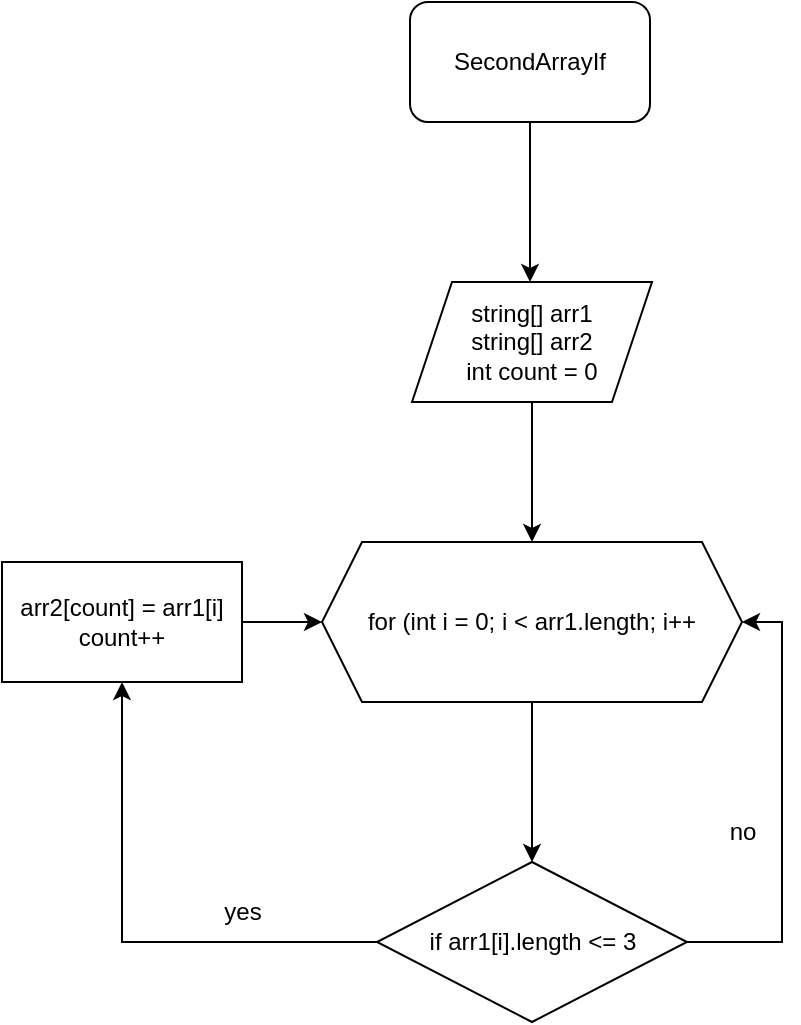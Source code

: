 <mxfile version="21.0.8" type="device"><diagram name="Страница 1" id="fMqtAmso5fv_P8j-EBFc"><mxGraphModel dx="1434" dy="764" grid="1" gridSize="10" guides="1" tooltips="1" connect="1" arrows="1" fold="1" page="1" pageScale="1" pageWidth="827" pageHeight="1169" math="0" shadow="0"><root><mxCell id="0"/><mxCell id="1" parent="0"/><mxCell id="Fx170dJigRF68pin9UaC-3" value="" style="edgeStyle=orthogonalEdgeStyle;rounded=0;orthogonalLoop=1;jettySize=auto;html=1;" edge="1" parent="1" source="Fx170dJigRF68pin9UaC-1"><mxGeometry relative="1" as="geometry"><mxPoint x="414" y="230" as="targetPoint"/></mxGeometry></mxCell><mxCell id="Fx170dJigRF68pin9UaC-1" value="SecondArrayIf" style="rounded=1;whiteSpace=wrap;html=1;" vertex="1" parent="1"><mxGeometry x="354" y="90" width="120" height="60" as="geometry"/></mxCell><mxCell id="Fx170dJigRF68pin9UaC-7" value="" style="edgeStyle=orthogonalEdgeStyle;rounded=0;orthogonalLoop=1;jettySize=auto;html=1;" edge="1" parent="1" source="Fx170dJigRF68pin9UaC-4" target="Fx170dJigRF68pin9UaC-6"><mxGeometry relative="1" as="geometry"/></mxCell><mxCell id="Fx170dJigRF68pin9UaC-4" value="string[] arr1&lt;br&gt;string[] arr2&lt;br&gt;int count = 0" style="shape=parallelogram;perimeter=parallelogramPerimeter;whiteSpace=wrap;html=1;fixedSize=1;" vertex="1" parent="1"><mxGeometry x="355" y="230" width="120" height="60" as="geometry"/></mxCell><mxCell id="Fx170dJigRF68pin9UaC-9" value="" style="edgeStyle=orthogonalEdgeStyle;rounded=0;orthogonalLoop=1;jettySize=auto;html=1;" edge="1" parent="1" source="Fx170dJigRF68pin9UaC-6" target="Fx170dJigRF68pin9UaC-8"><mxGeometry relative="1" as="geometry"/></mxCell><mxCell id="Fx170dJigRF68pin9UaC-6" value="for (int i = 0; i &amp;lt; arr1.length; i++" style="shape=hexagon;perimeter=hexagonPerimeter2;whiteSpace=wrap;html=1;fixedSize=1;" vertex="1" parent="1"><mxGeometry x="310" y="360" width="210" height="80" as="geometry"/></mxCell><mxCell id="Fx170dJigRF68pin9UaC-10" style="edgeStyle=orthogonalEdgeStyle;rounded=0;orthogonalLoop=1;jettySize=auto;html=1;entryX=1;entryY=0.5;entryDx=0;entryDy=0;" edge="1" parent="1" source="Fx170dJigRF68pin9UaC-8" target="Fx170dJigRF68pin9UaC-6"><mxGeometry relative="1" as="geometry"><mxPoint x="580" y="400" as="targetPoint"/><Array as="points"><mxPoint x="540" y="560"/><mxPoint x="540" y="400"/></Array></mxGeometry></mxCell><mxCell id="Fx170dJigRF68pin9UaC-12" style="edgeStyle=orthogonalEdgeStyle;rounded=0;orthogonalLoop=1;jettySize=auto;html=1;entryX=0.5;entryY=1;entryDx=0;entryDy=0;" edge="1" parent="1" source="Fx170dJigRF68pin9UaC-8" target="Fx170dJigRF68pin9UaC-13"><mxGeometry relative="1" as="geometry"><mxPoint x="170" y="560" as="targetPoint"/></mxGeometry></mxCell><mxCell id="Fx170dJigRF68pin9UaC-8" value="if arr1[i].length &amp;lt;= 3" style="rhombus;whiteSpace=wrap;html=1;" vertex="1" parent="1"><mxGeometry x="337.5" y="520" width="155" height="80" as="geometry"/></mxCell><mxCell id="Fx170dJigRF68pin9UaC-11" value="no" style="text;html=1;align=center;verticalAlign=middle;resizable=0;points=[];autosize=1;strokeColor=none;fillColor=none;" vertex="1" parent="1"><mxGeometry x="500" y="490" width="40" height="30" as="geometry"/></mxCell><mxCell id="Fx170dJigRF68pin9UaC-14" style="edgeStyle=orthogonalEdgeStyle;rounded=0;orthogonalLoop=1;jettySize=auto;html=1;entryX=0;entryY=0.5;entryDx=0;entryDy=0;" edge="1" parent="1" source="Fx170dJigRF68pin9UaC-13" target="Fx170dJigRF68pin9UaC-6"><mxGeometry relative="1" as="geometry"/></mxCell><mxCell id="Fx170dJigRF68pin9UaC-13" value="arr2[count] = arr1[i]&lt;br&gt;count++" style="rounded=0;whiteSpace=wrap;html=1;" vertex="1" parent="1"><mxGeometry x="150" y="370" width="120" height="60" as="geometry"/></mxCell><mxCell id="Fx170dJigRF68pin9UaC-15" value="yes" style="text;html=1;align=center;verticalAlign=middle;resizable=0;points=[];autosize=1;strokeColor=none;fillColor=none;" vertex="1" parent="1"><mxGeometry x="250" y="530" width="40" height="30" as="geometry"/></mxCell></root></mxGraphModel></diagram></mxfile>